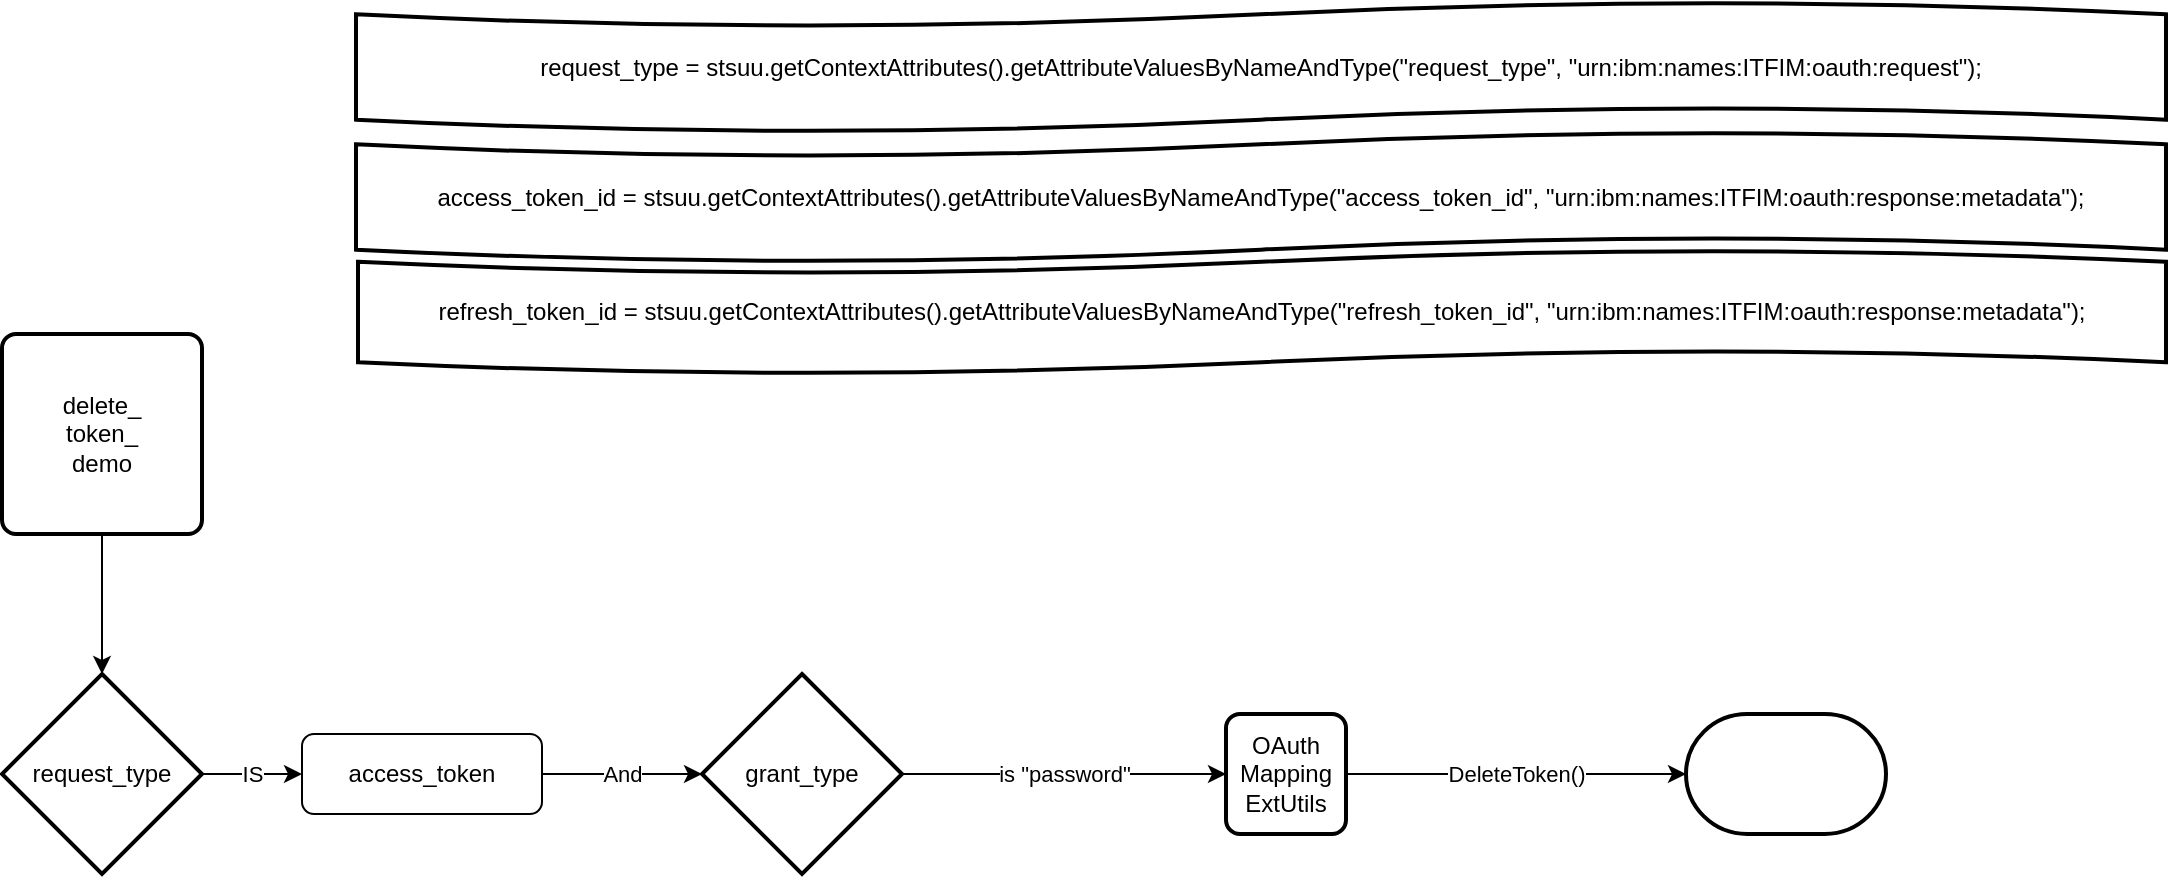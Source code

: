<mxfile version="20.8.18" type="github">
  <diagram id="C5RBs43oDa-KdzZeNtuy" name="Page-1">
    <mxGraphModel dx="1434" dy="788" grid="1" gridSize="10" guides="1" tooltips="1" connect="1" arrows="1" fold="1" page="1" pageScale="1" pageWidth="827" pageHeight="1169" math="0" shadow="0">
      <root>
        <mxCell id="WIyWlLk6GJQsqaUBKTNV-0" />
        <mxCell id="WIyWlLk6GJQsqaUBKTNV-1" parent="WIyWlLk6GJQsqaUBKTNV-0" />
        <mxCell id="8u9az_-6E9huGCgLwTI3-13" value="IS" style="edgeStyle=orthogonalEdgeStyle;rounded=0;orthogonalLoop=1;jettySize=auto;html=1;entryX=0;entryY=0.5;entryDx=0;entryDy=0;" parent="WIyWlLk6GJQsqaUBKTNV-1" source="8u9az_-6E9huGCgLwTI3-10" target="8u9az_-6E9huGCgLwTI3-12" edge="1">
          <mxGeometry relative="1" as="geometry" />
        </mxCell>
        <mxCell id="8u9az_-6E9huGCgLwTI3-10" value="request_type" style="strokeWidth=2;html=1;shape=mxgraph.flowchart.decision;whiteSpace=wrap;" parent="WIyWlLk6GJQsqaUBKTNV-1" vertex="1">
          <mxGeometry x="108" y="490" width="100" height="100" as="geometry" />
        </mxCell>
        <mxCell id="8u9az_-6E9huGCgLwTI3-15" value="And" style="edgeStyle=orthogonalEdgeStyle;rounded=0;orthogonalLoop=1;jettySize=auto;html=1;" parent="WIyWlLk6GJQsqaUBKTNV-1" source="8u9az_-6E9huGCgLwTI3-12" target="8u9az_-6E9huGCgLwTI3-14" edge="1">
          <mxGeometry relative="1" as="geometry" />
        </mxCell>
        <mxCell id="8u9az_-6E9huGCgLwTI3-12" value="access_token" style="rounded=1;whiteSpace=wrap;html=1;fontSize=12;glass=0;strokeWidth=1;shadow=0;" parent="WIyWlLk6GJQsqaUBKTNV-1" vertex="1">
          <mxGeometry x="258" y="520" width="120" height="40" as="geometry" />
        </mxCell>
        <mxCell id="8u9az_-6E9huGCgLwTI3-17" value="is &quot;password&quot;" style="edgeStyle=orthogonalEdgeStyle;rounded=0;orthogonalLoop=1;jettySize=auto;html=1;entryX=0;entryY=0.5;entryDx=0;entryDy=0;entryPerimeter=0;" parent="WIyWlLk6GJQsqaUBKTNV-1" source="8u9az_-6E9huGCgLwTI3-14" target="vp2WyjqZ95RvRo14lOhJ-1" edge="1">
          <mxGeometry relative="1" as="geometry">
            <Array as="points" />
            <mxPoint x="718" y="540" as="targetPoint" />
          </mxGeometry>
        </mxCell>
        <mxCell id="8u9az_-6E9huGCgLwTI3-14" value="grant_type" style="strokeWidth=2;html=1;shape=mxgraph.flowchart.decision;whiteSpace=wrap;" parent="WIyWlLk6GJQsqaUBKTNV-1" vertex="1">
          <mxGeometry x="458" y="490" width="100" height="100" as="geometry" />
        </mxCell>
        <mxCell id="6J8a5stnOlsp0kq5DlnN-0" style="edgeStyle=orthogonalEdgeStyle;rounded=0;orthogonalLoop=1;jettySize=auto;html=1;entryX=0.5;entryY=0;entryDx=0;entryDy=0;entryPerimeter=0;" parent="WIyWlLk6GJQsqaUBKTNV-1" source="FqvtAqR_Rkzib5x8kWpQ-0" target="8u9az_-6E9huGCgLwTI3-10" edge="1">
          <mxGeometry relative="1" as="geometry" />
        </mxCell>
        <mxCell id="FqvtAqR_Rkzib5x8kWpQ-0" value="delete_&lt;br&gt;token_&lt;br&gt;demo" style="rounded=1;whiteSpace=wrap;html=1;absoluteArcSize=1;arcSize=14;strokeWidth=2;" parent="WIyWlLk6GJQsqaUBKTNV-1" vertex="1">
          <mxGeometry x="108" y="320" width="100" height="100" as="geometry" />
        </mxCell>
        <mxCell id="FqvtAqR_Rkzib5x8kWpQ-18" value="access_token_id =&amp;nbsp;stsuu.getContextAttributes().getAttributeValuesByNameAndType(&quot;access_token_id&quot;, &quot;urn:ibm:names:ITFIM:oauth:response:metadata&quot;);" style="shape=tape;whiteSpace=wrap;html=1;strokeWidth=2;size=0.19" parent="WIyWlLk6GJQsqaUBKTNV-1" vertex="1">
          <mxGeometry x="285" y="219" width="905" height="65" as="geometry" />
        </mxCell>
        <mxCell id="_euS-0L5MUva1uoUSyzm-6" value="refresh_token_id = stsuu.getContextAttributes().getAttributeValuesByNameAndType(&quot;refresh_token_id&quot;, &quot;urn:ibm:names:ITFIM:oauth:response:metadata&quot;);" style="shape=tape;whiteSpace=wrap;html=1;strokeWidth=2;size=0.19" parent="WIyWlLk6GJQsqaUBKTNV-1" vertex="1">
          <mxGeometry x="286" y="278" width="904" height="62" as="geometry" />
        </mxCell>
        <mxCell id="vp2WyjqZ95RvRo14lOhJ-0" value="request_type =&amp;nbsp;stsuu.getContextAttributes().getAttributeValuesByNameAndType(&quot;request_type&quot;, &quot;urn:ibm:names:ITFIM:oauth:request&quot;);" style="shape=tape;whiteSpace=wrap;html=1;strokeWidth=2;size=0.19" vertex="1" parent="WIyWlLk6GJQsqaUBKTNV-1">
          <mxGeometry x="285" y="154" width="905" height="65" as="geometry" />
        </mxCell>
        <mxCell id="vp2WyjqZ95RvRo14lOhJ-2" value="DeleteToken()" style="edgeStyle=orthogonalEdgeStyle;rounded=0;orthogonalLoop=1;jettySize=auto;html=1;entryX=0;entryY=0.5;entryDx=0;entryDy=0;entryPerimeter=0;" edge="1" parent="WIyWlLk6GJQsqaUBKTNV-1" source="vp2WyjqZ95RvRo14lOhJ-1" target="vp2WyjqZ95RvRo14lOhJ-3">
          <mxGeometry relative="1" as="geometry">
            <mxPoint x="940" y="540" as="targetPoint" />
          </mxGeometry>
        </mxCell>
        <mxCell id="vp2WyjqZ95RvRo14lOhJ-1" value="OAuth&lt;br&gt;Mapping&lt;br&gt;ExtUtils" style="rounded=1;whiteSpace=wrap;html=1;absoluteArcSize=1;arcSize=14;strokeWidth=2;" vertex="1" parent="WIyWlLk6GJQsqaUBKTNV-1">
          <mxGeometry x="720" y="510" width="60" height="60" as="geometry" />
        </mxCell>
        <mxCell id="vp2WyjqZ95RvRo14lOhJ-3" value="" style="strokeWidth=2;html=1;shape=mxgraph.flowchart.terminator;whiteSpace=wrap;" vertex="1" parent="WIyWlLk6GJQsqaUBKTNV-1">
          <mxGeometry x="950" y="510" width="100" height="60" as="geometry" />
        </mxCell>
      </root>
    </mxGraphModel>
  </diagram>
</mxfile>
